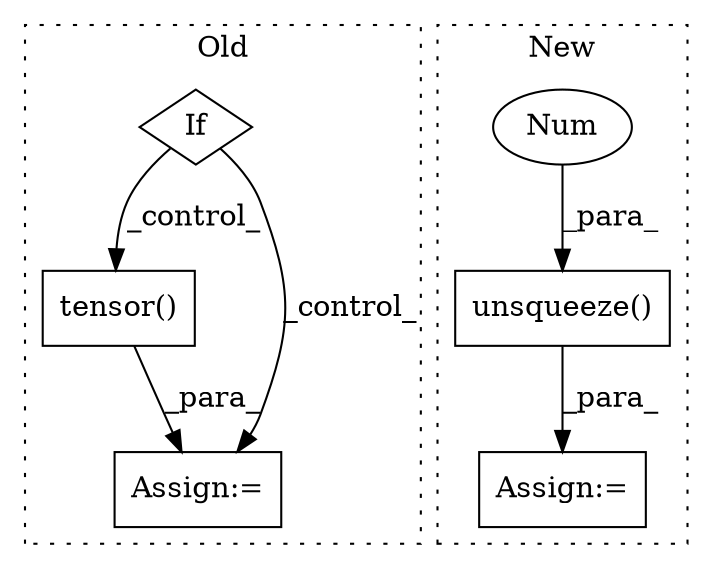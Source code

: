 digraph G {
subgraph cluster0 {
1 [label="tensor()" a="75" s="779,798" l="13,29" shape="box"];
4 [label="Assign:=" a="68" s="776" l="3" shape="box"];
6 [label="If" a="96" s="738" l="3" shape="diamond"];
label = "Old";
style="dotted";
}
subgraph cluster1 {
2 [label="unsqueeze()" a="75" s="994,1019" l="16,1" shape="box"];
3 [label="Num" a="76" s="1018" l="1" shape="ellipse"];
5 [label="Assign:=" a="68" s="991" l="3" shape="box"];
label = "New";
style="dotted";
}
1 -> 4 [label="_para_"];
2 -> 5 [label="_para_"];
3 -> 2 [label="_para_"];
6 -> 1 [label="_control_"];
6 -> 4 [label="_control_"];
}